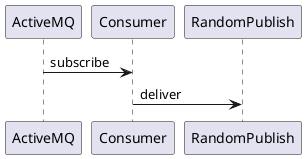 @startuml consumer-activemq-quarkus
ActiveMQ -> Consumer: subscribe
Consumer -> RandomPublish: deliver
@enduml